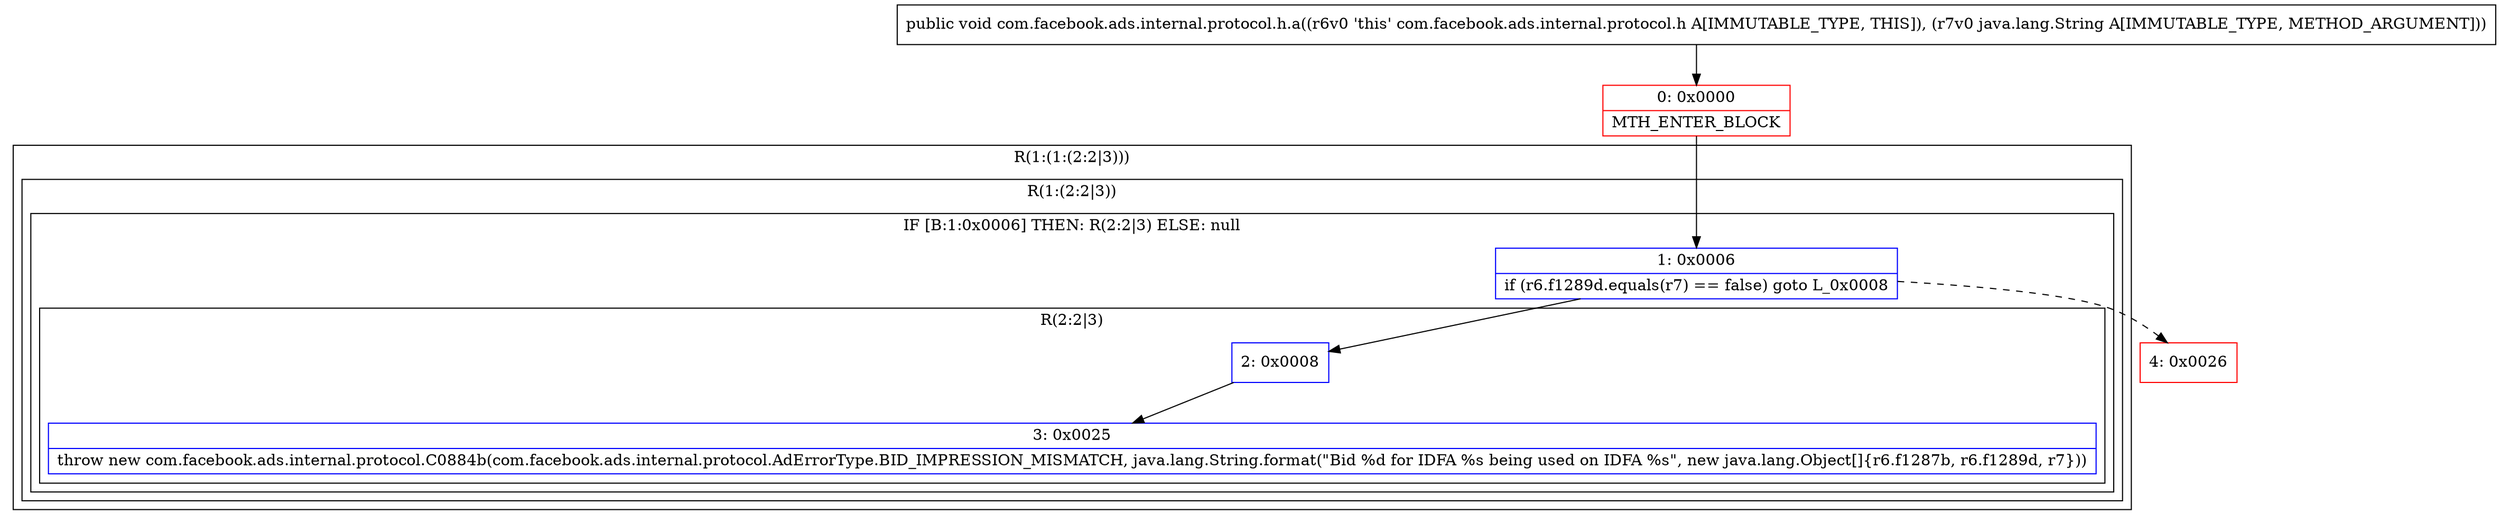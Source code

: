 digraph "CFG forcom.facebook.ads.internal.protocol.h.a(Ljava\/lang\/String;)V" {
subgraph cluster_Region_1098792133 {
label = "R(1:(1:(2:2|3)))";
node [shape=record,color=blue];
subgraph cluster_Region_499431151 {
label = "R(1:(2:2|3))";
node [shape=record,color=blue];
subgraph cluster_IfRegion_2127541345 {
label = "IF [B:1:0x0006] THEN: R(2:2|3) ELSE: null";
node [shape=record,color=blue];
Node_1 [shape=record,label="{1\:\ 0x0006|if (r6.f1289d.equals(r7) == false) goto L_0x0008\l}"];
subgraph cluster_Region_1975574007 {
label = "R(2:2|3)";
node [shape=record,color=blue];
Node_2 [shape=record,label="{2\:\ 0x0008}"];
Node_3 [shape=record,label="{3\:\ 0x0025|throw new com.facebook.ads.internal.protocol.C0884b(com.facebook.ads.internal.protocol.AdErrorType.BID_IMPRESSION_MISMATCH, java.lang.String.format(\"Bid %d for IDFA %s being used on IDFA %s\", new java.lang.Object[]\{r6.f1287b, r6.f1289d, r7\}))\l}"];
}
}
}
}
Node_0 [shape=record,color=red,label="{0\:\ 0x0000|MTH_ENTER_BLOCK\l}"];
Node_4 [shape=record,color=red,label="{4\:\ 0x0026}"];
MethodNode[shape=record,label="{public void com.facebook.ads.internal.protocol.h.a((r6v0 'this' com.facebook.ads.internal.protocol.h A[IMMUTABLE_TYPE, THIS]), (r7v0 java.lang.String A[IMMUTABLE_TYPE, METHOD_ARGUMENT])) }"];
MethodNode -> Node_0;
Node_1 -> Node_2;
Node_1 -> Node_4[style=dashed];
Node_2 -> Node_3;
Node_0 -> Node_1;
}

